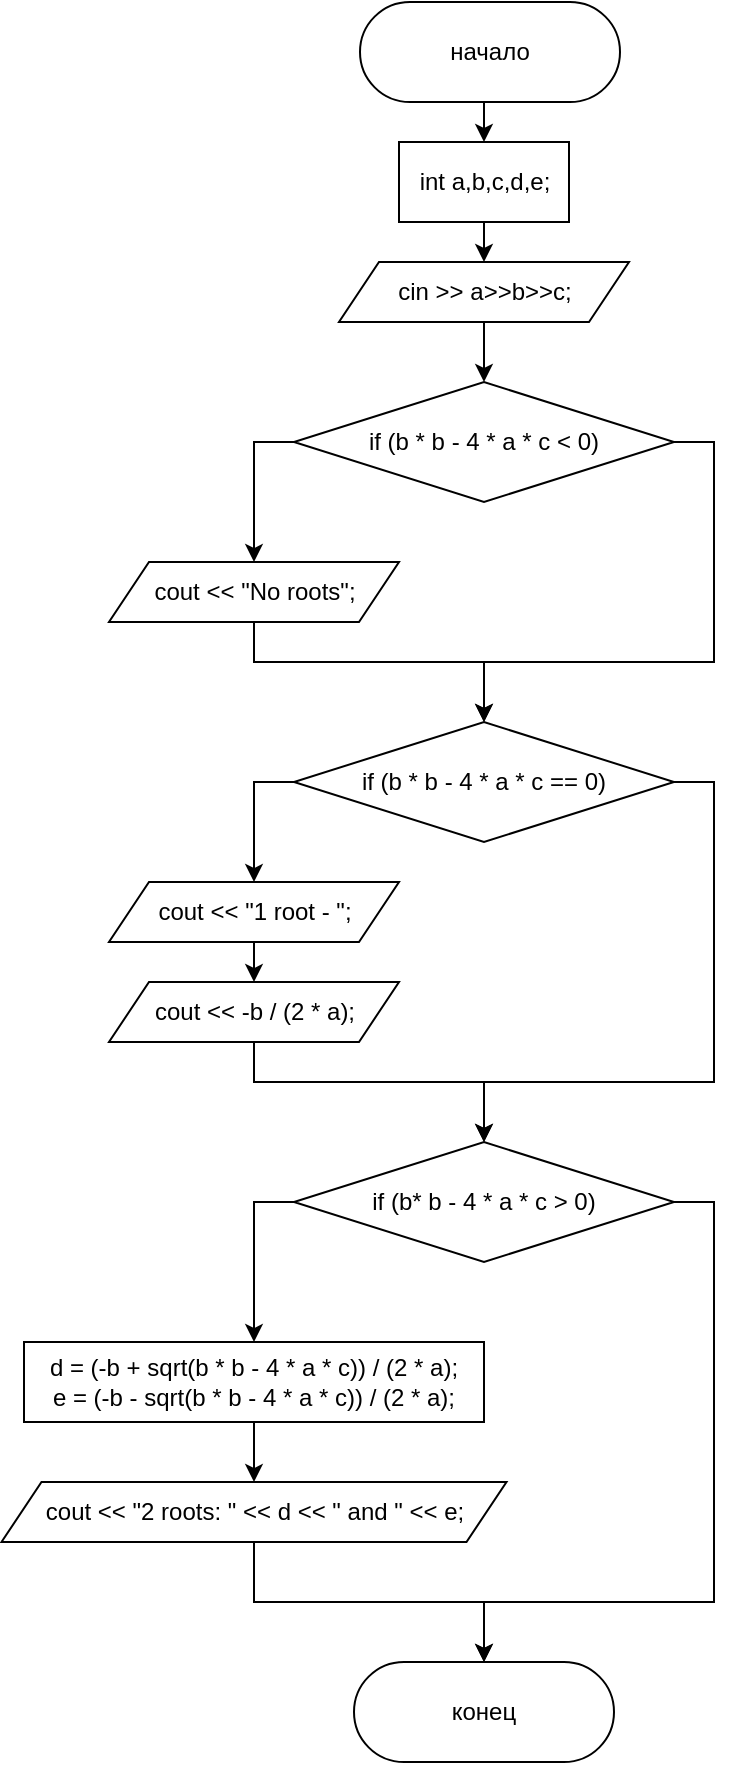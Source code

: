 <mxfile version="15.8.6" type="device"><diagram id="C5RBs43oDa-KdzZeNtuy" name="Page-1"><mxGraphModel dx="460" dy="784" grid="1" gridSize="10" guides="1" tooltips="1" connect="1" arrows="1" fold="1" page="1" pageScale="1" pageWidth="827" pageHeight="1169" math="0" shadow="0"><root><mxCell id="WIyWlLk6GJQsqaUBKTNV-0"/><mxCell id="WIyWlLk6GJQsqaUBKTNV-1" parent="WIyWlLk6GJQsqaUBKTNV-0"/><mxCell id="c8Rrg3yyh6F5p_IP4WzW-0" style="edgeStyle=orthogonalEdgeStyle;rounded=0;orthogonalLoop=1;jettySize=auto;html=1;exitX=0.5;exitY=1;exitDx=0;exitDy=0;entryX=0.5;entryY=0;entryDx=0;entryDy=0;" edge="1" parent="WIyWlLk6GJQsqaUBKTNV-1" source="c8Rrg3yyh6F5p_IP4WzW-1" target="c8Rrg3yyh6F5p_IP4WzW-3"><mxGeometry relative="1" as="geometry"/></mxCell><mxCell id="c8Rrg3yyh6F5p_IP4WzW-1" value="начало" style="rounded=1;whiteSpace=wrap;html=1;arcSize=50;" vertex="1" parent="WIyWlLk6GJQsqaUBKTNV-1"><mxGeometry x="343" width="130" height="50" as="geometry"/></mxCell><mxCell id="c8Rrg3yyh6F5p_IP4WzW-2" style="edgeStyle=orthogonalEdgeStyle;rounded=0;orthogonalLoop=1;jettySize=auto;html=1;exitX=0.5;exitY=1;exitDx=0;exitDy=0;entryX=0.5;entryY=0;entryDx=0;entryDy=0;" edge="1" parent="WIyWlLk6GJQsqaUBKTNV-1" source="c8Rrg3yyh6F5p_IP4WzW-3" target="c8Rrg3yyh6F5p_IP4WzW-4"><mxGeometry relative="1" as="geometry"><mxPoint x="405" y="140" as="targetPoint"/></mxGeometry></mxCell><mxCell id="c8Rrg3yyh6F5p_IP4WzW-3" value="int a,b,c,d,e;" style="rounded=0;whiteSpace=wrap;html=1;" vertex="1" parent="WIyWlLk6GJQsqaUBKTNV-1"><mxGeometry x="362.5" y="70" width="85" height="40" as="geometry"/></mxCell><mxCell id="c8Rrg3yyh6F5p_IP4WzW-8" style="edgeStyle=orthogonalEdgeStyle;rounded=0;orthogonalLoop=1;jettySize=auto;html=1;exitX=0.5;exitY=1;exitDx=0;exitDy=0;entryX=0.5;entryY=0;entryDx=0;entryDy=0;" edge="1" parent="WIyWlLk6GJQsqaUBKTNV-1" source="c8Rrg3yyh6F5p_IP4WzW-4" target="c8Rrg3yyh6F5p_IP4WzW-5"><mxGeometry relative="1" as="geometry"/></mxCell><mxCell id="c8Rrg3yyh6F5p_IP4WzW-4" value="cin &amp;gt;&amp;gt; a&amp;gt;&amp;gt;b&amp;gt;&amp;gt;c;" style="shape=parallelogram;perimeter=parallelogramPerimeter;whiteSpace=wrap;html=1;fixedSize=1;rounded=1;arcSize=0;" vertex="1" parent="WIyWlLk6GJQsqaUBKTNV-1"><mxGeometry x="332.5" y="130" width="145" height="30" as="geometry"/></mxCell><mxCell id="c8Rrg3yyh6F5p_IP4WzW-7" style="edgeStyle=orthogonalEdgeStyle;rounded=0;orthogonalLoop=1;jettySize=auto;html=1;exitX=0;exitY=0.5;exitDx=0;exitDy=0;entryX=0.5;entryY=0;entryDx=0;entryDy=0;" edge="1" parent="WIyWlLk6GJQsqaUBKTNV-1" source="c8Rrg3yyh6F5p_IP4WzW-5" target="c8Rrg3yyh6F5p_IP4WzW-6"><mxGeometry relative="1" as="geometry"/></mxCell><mxCell id="c8Rrg3yyh6F5p_IP4WzW-21" style="edgeStyle=orthogonalEdgeStyle;rounded=0;orthogonalLoop=1;jettySize=auto;html=1;exitX=1;exitY=0.5;exitDx=0;exitDy=0;entryX=0.5;entryY=0;entryDx=0;entryDy=0;" edge="1" parent="WIyWlLk6GJQsqaUBKTNV-1" source="c8Rrg3yyh6F5p_IP4WzW-5" target="c8Rrg3yyh6F5p_IP4WzW-9"><mxGeometry relative="1" as="geometry"><Array as="points"><mxPoint x="520" y="220"/><mxPoint x="520" y="330"/><mxPoint x="405" y="330"/></Array></mxGeometry></mxCell><mxCell id="c8Rrg3yyh6F5p_IP4WzW-5" value="if (b * b - 4 * a * c &amp;lt; 0)" style="rhombus;whiteSpace=wrap;html=1;rounded=1;arcSize=0;" vertex="1" parent="WIyWlLk6GJQsqaUBKTNV-1"><mxGeometry x="310" y="190" width="190" height="60" as="geometry"/></mxCell><mxCell id="c8Rrg3yyh6F5p_IP4WzW-20" style="edgeStyle=orthogonalEdgeStyle;rounded=0;orthogonalLoop=1;jettySize=auto;html=1;exitX=0.5;exitY=1;exitDx=0;exitDy=0;entryX=0.5;entryY=0;entryDx=0;entryDy=0;" edge="1" parent="WIyWlLk6GJQsqaUBKTNV-1" source="c8Rrg3yyh6F5p_IP4WzW-6" target="c8Rrg3yyh6F5p_IP4WzW-9"><mxGeometry relative="1" as="geometry"><Array as="points"><mxPoint x="290" y="330"/><mxPoint x="405" y="330"/></Array></mxGeometry></mxCell><mxCell id="c8Rrg3yyh6F5p_IP4WzW-6" value="cout &amp;lt;&amp;lt; &quot;No roots&quot;;" style="shape=parallelogram;perimeter=parallelogramPerimeter;whiteSpace=wrap;html=1;fixedSize=1;rounded=1;arcSize=0;" vertex="1" parent="WIyWlLk6GJQsqaUBKTNV-1"><mxGeometry x="217.5" y="280" width="145" height="30" as="geometry"/></mxCell><mxCell id="c8Rrg3yyh6F5p_IP4WzW-16" style="edgeStyle=orthogonalEdgeStyle;rounded=0;orthogonalLoop=1;jettySize=auto;html=1;exitX=0;exitY=0.5;exitDx=0;exitDy=0;entryX=0.5;entryY=0;entryDx=0;entryDy=0;" edge="1" parent="WIyWlLk6GJQsqaUBKTNV-1" source="c8Rrg3yyh6F5p_IP4WzW-9" target="c8Rrg3yyh6F5p_IP4WzW-11"><mxGeometry relative="1" as="geometry"/></mxCell><mxCell id="c8Rrg3yyh6F5p_IP4WzW-19" style="edgeStyle=orthogonalEdgeStyle;rounded=0;orthogonalLoop=1;jettySize=auto;html=1;exitX=1;exitY=0.5;exitDx=0;exitDy=0;entryX=0.5;entryY=0;entryDx=0;entryDy=0;" edge="1" parent="WIyWlLk6GJQsqaUBKTNV-1" source="c8Rrg3yyh6F5p_IP4WzW-9" target="c8Rrg3yyh6F5p_IP4WzW-10"><mxGeometry relative="1" as="geometry"><Array as="points"><mxPoint x="520" y="390"/><mxPoint x="520" y="540"/><mxPoint x="405" y="540"/></Array></mxGeometry></mxCell><mxCell id="c8Rrg3yyh6F5p_IP4WzW-9" value="if (b * b - 4 * a * c == 0)" style="rhombus;whiteSpace=wrap;html=1;rounded=1;arcSize=0;" vertex="1" parent="WIyWlLk6GJQsqaUBKTNV-1"><mxGeometry x="310" y="360" width="190" height="60" as="geometry"/></mxCell><mxCell id="c8Rrg3yyh6F5p_IP4WzW-23" style="edgeStyle=orthogonalEdgeStyle;rounded=0;orthogonalLoop=1;jettySize=auto;html=1;exitX=0;exitY=0.5;exitDx=0;exitDy=0;entryX=0.5;entryY=0;entryDx=0;entryDy=0;" edge="1" parent="WIyWlLk6GJQsqaUBKTNV-1" source="c8Rrg3yyh6F5p_IP4WzW-10" target="c8Rrg3yyh6F5p_IP4WzW-22"><mxGeometry relative="1" as="geometry"/></mxCell><mxCell id="c8Rrg3yyh6F5p_IP4WzW-27" style="edgeStyle=orthogonalEdgeStyle;rounded=0;orthogonalLoop=1;jettySize=auto;html=1;exitX=1;exitY=0.5;exitDx=0;exitDy=0;entryX=0.5;entryY=0;entryDx=0;entryDy=0;" edge="1" parent="WIyWlLk6GJQsqaUBKTNV-1" source="c8Rrg3yyh6F5p_IP4WzW-10" target="c8Rrg3yyh6F5p_IP4WzW-25"><mxGeometry relative="1" as="geometry"><Array as="points"><mxPoint x="520" y="600"/><mxPoint x="520" y="800"/><mxPoint x="405" y="800"/></Array></mxGeometry></mxCell><mxCell id="c8Rrg3yyh6F5p_IP4WzW-10" value="if (b* b - 4 * a * c &amp;gt; 0)" style="rhombus;whiteSpace=wrap;html=1;rounded=1;arcSize=0;" vertex="1" parent="WIyWlLk6GJQsqaUBKTNV-1"><mxGeometry x="310" y="570" width="190" height="60" as="geometry"/></mxCell><mxCell id="c8Rrg3yyh6F5p_IP4WzW-17" style="edgeStyle=orthogonalEdgeStyle;rounded=0;orthogonalLoop=1;jettySize=auto;html=1;exitX=0.5;exitY=1;exitDx=0;exitDy=0;entryX=0.5;entryY=0;entryDx=0;entryDy=0;" edge="1" parent="WIyWlLk6GJQsqaUBKTNV-1" source="c8Rrg3yyh6F5p_IP4WzW-11" target="c8Rrg3yyh6F5p_IP4WzW-15"><mxGeometry relative="1" as="geometry"/></mxCell><mxCell id="c8Rrg3yyh6F5p_IP4WzW-11" value="cout &amp;lt;&amp;lt; &quot;1 root - &quot;;" style="shape=parallelogram;perimeter=parallelogramPerimeter;whiteSpace=wrap;html=1;fixedSize=1;rounded=1;arcSize=0;" vertex="1" parent="WIyWlLk6GJQsqaUBKTNV-1"><mxGeometry x="217.5" y="440" width="145" height="30" as="geometry"/></mxCell><mxCell id="c8Rrg3yyh6F5p_IP4WzW-26" style="edgeStyle=orthogonalEdgeStyle;rounded=0;orthogonalLoop=1;jettySize=auto;html=1;exitX=0.5;exitY=1;exitDx=0;exitDy=0;entryX=0.5;entryY=0;entryDx=0;entryDy=0;" edge="1" parent="WIyWlLk6GJQsqaUBKTNV-1" source="c8Rrg3yyh6F5p_IP4WzW-12" target="c8Rrg3yyh6F5p_IP4WzW-25"><mxGeometry relative="1" as="geometry"/></mxCell><mxCell id="c8Rrg3yyh6F5p_IP4WzW-12" value="cout &amp;lt;&amp;lt; &quot;2 roots: &quot; &amp;lt;&amp;lt; d &amp;lt;&amp;lt; &quot; and &quot; &amp;lt;&amp;lt; e;" style="shape=parallelogram;perimeter=parallelogramPerimeter;whiteSpace=wrap;html=1;fixedSize=1;rounded=1;arcSize=0;" vertex="1" parent="WIyWlLk6GJQsqaUBKTNV-1"><mxGeometry x="163.75" y="740" width="252.5" height="30" as="geometry"/></mxCell><mxCell id="c8Rrg3yyh6F5p_IP4WzW-18" style="edgeStyle=orthogonalEdgeStyle;rounded=0;orthogonalLoop=1;jettySize=auto;html=1;exitX=0.5;exitY=1;exitDx=0;exitDy=0;entryX=0.5;entryY=0;entryDx=0;entryDy=0;" edge="1" parent="WIyWlLk6GJQsqaUBKTNV-1" source="c8Rrg3yyh6F5p_IP4WzW-15" target="c8Rrg3yyh6F5p_IP4WzW-10"><mxGeometry relative="1" as="geometry"><Array as="points"><mxPoint x="290" y="540"/><mxPoint x="405" y="540"/></Array></mxGeometry></mxCell><mxCell id="c8Rrg3yyh6F5p_IP4WzW-15" value="cout &amp;lt;&amp;lt; -b / (2 * a);" style="shape=parallelogram;perimeter=parallelogramPerimeter;whiteSpace=wrap;html=1;fixedSize=1;rounded=1;arcSize=0;" vertex="1" parent="WIyWlLk6GJQsqaUBKTNV-1"><mxGeometry x="217.5" y="490" width="145" height="30" as="geometry"/></mxCell><mxCell id="c8Rrg3yyh6F5p_IP4WzW-24" style="edgeStyle=orthogonalEdgeStyle;rounded=0;orthogonalLoop=1;jettySize=auto;html=1;exitX=0.5;exitY=1;exitDx=0;exitDy=0;entryX=0.5;entryY=0;entryDx=0;entryDy=0;" edge="1" parent="WIyWlLk6GJQsqaUBKTNV-1" source="c8Rrg3yyh6F5p_IP4WzW-22" target="c8Rrg3yyh6F5p_IP4WzW-12"><mxGeometry relative="1" as="geometry"/></mxCell><mxCell id="c8Rrg3yyh6F5p_IP4WzW-22" value="&lt;div&gt;d = (-b + sqrt(b * b - 4 * a * c)) / (2 * a);&lt;/div&gt;&lt;div&gt;&lt;span&gt;&#9;&lt;/span&gt; e = (-b - sqrt(b * b - 4 * a * c)) / (2 * a);&lt;/div&gt;" style="rounded=0;whiteSpace=wrap;html=1;" vertex="1" parent="WIyWlLk6GJQsqaUBKTNV-1"><mxGeometry x="175" y="670" width="230" height="40" as="geometry"/></mxCell><mxCell id="c8Rrg3yyh6F5p_IP4WzW-25" value="конец&lt;br&gt;" style="rounded=1;whiteSpace=wrap;html=1;arcSize=50;" vertex="1" parent="WIyWlLk6GJQsqaUBKTNV-1"><mxGeometry x="340" y="830" width="130" height="50" as="geometry"/></mxCell></root></mxGraphModel></diagram></mxfile>